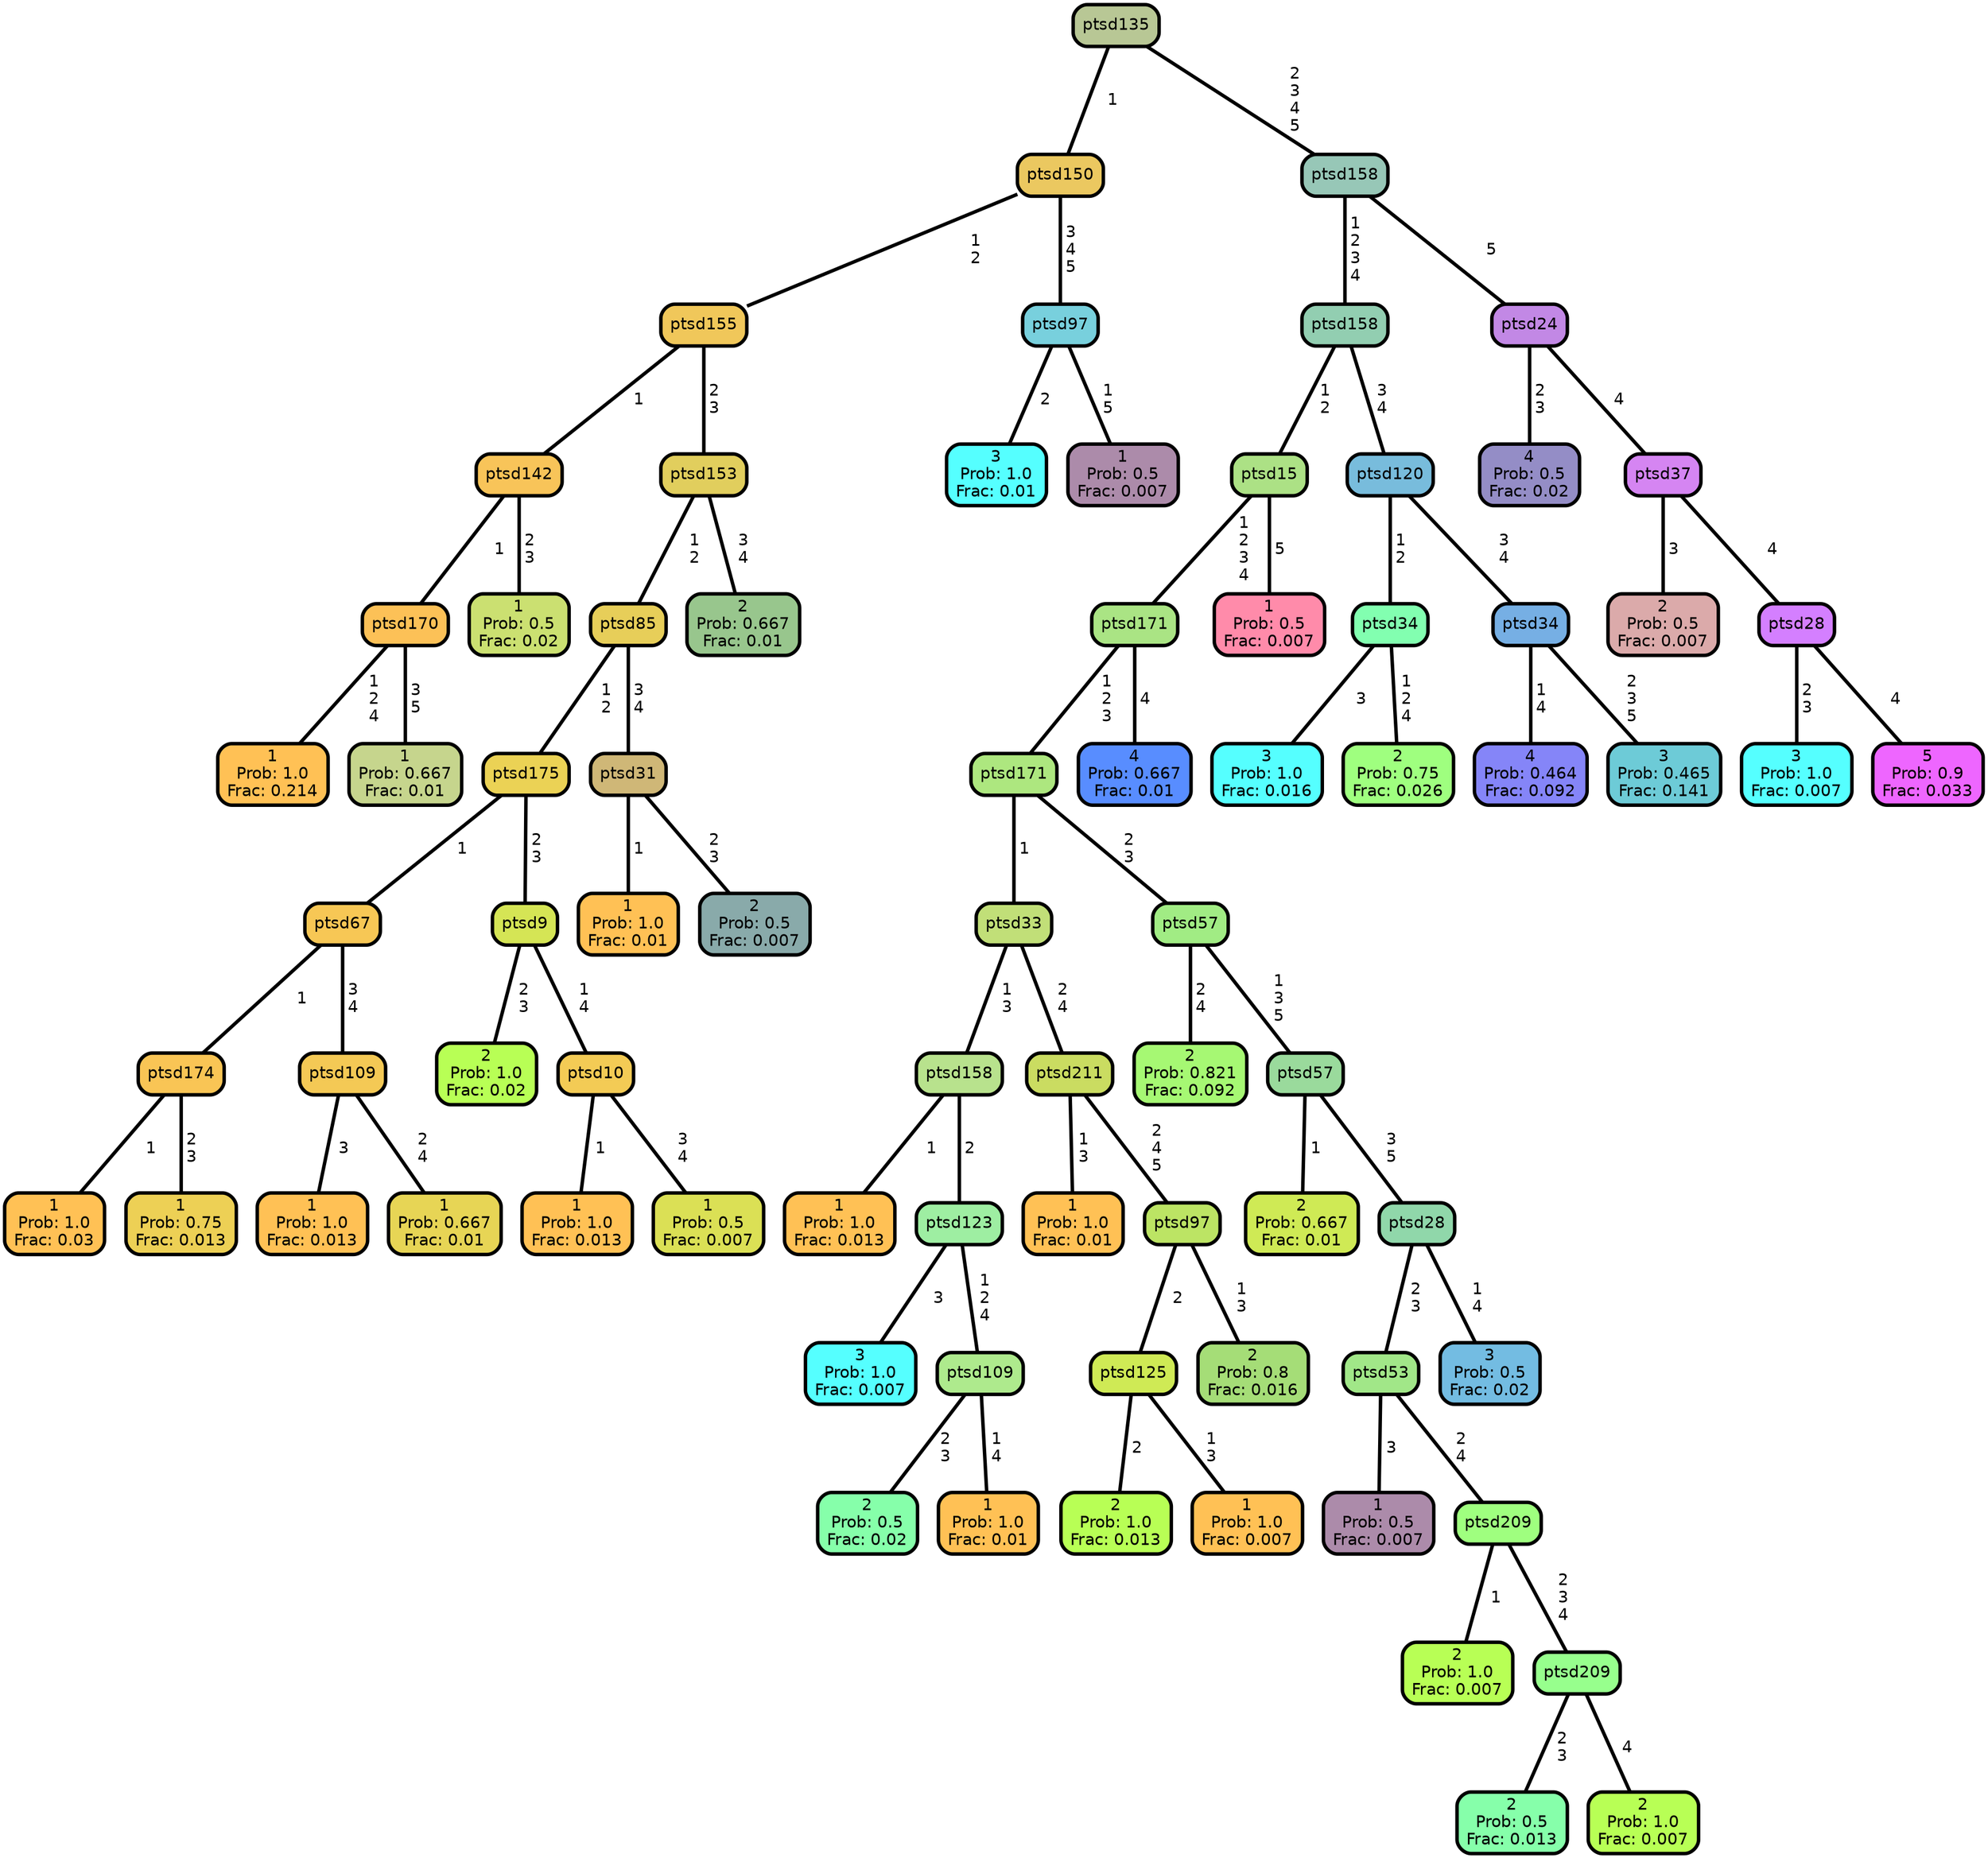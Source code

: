 graph Tree {
node [shape=box, style="filled, rounded",color="black",penwidth="3",fontcolor="black",                 fontname=helvetica] ;
graph [ranksep="0 equally", splines=straight,                 bgcolor=transparent, dpi=60] ;
edge [fontname=helvetica, color=black] ;
0 [label="1
Prob: 1.0
Frac: 0.214", fillcolor="#ffc155"] ;
1 [label="ptsd170",href=".//ptsd170.svg", fillcolor="#fcc157"] ;
2 [label="1
Prob: 0.667
Frac: 0.01", fillcolor="#c6d58d"] ;
3 [label="ptsd142",href=".//ptsd142.svg", fillcolor="#f8c459"] ;
4 [label="1
Prob: 0.5
Frac: 0.02", fillcolor="#cbe071"] ;
5 [label="ptsd155",href=".//ptsd155.svg", fillcolor="#f0c75a"] ;
6 [label="1
Prob: 1.0
Frac: 0.03", fillcolor="#ffc155"] ;
7 [label="ptsd174",href=".//ptsd174.svg", fillcolor="#f9c555"] ;
8 [label="1
Prob: 0.75
Frac: 0.013", fillcolor="#edd055"] ;
9 [label="ptsd67",href=".//ptsd67.svg", fillcolor="#f7c755"] ;
10 [label="1
Prob: 1.0
Frac: 0.013", fillcolor="#ffc155"] ;
11 [label="ptsd109",href=".//ptsd109.svg", fillcolor="#f4c955"] ;
12 [label="1
Prob: 0.667
Frac: 0.01", fillcolor="#e7d555"] ;
13 [label="ptsd175",href=".//ptsd175.svg", fillcolor="#ebd255"] ;
14 [label="2
Prob: 1.0
Frac: 0.02", fillcolor="#b8ff55"] ;
15 [label="ptsd9",href=".//ptsd9.svg", fillcolor="#d5e555"] ;
16 [label="1
Prob: 1.0
Frac: 0.013", fillcolor="#ffc155"] ;
17 [label="ptsd10",href=".//ptsd10.svg", fillcolor="#f3cb55"] ;
18 [label="1
Prob: 0.5
Frac: 0.007", fillcolor="#dbe055"] ;
19 [label="ptsd85",href=".//ptsd85.svg", fillcolor="#e7ce59"] ;
20 [label="1
Prob: 1.0
Frac: 0.01", fillcolor="#ffc155"] ;
21 [label="ptsd31",href=".//ptsd31.svg", fillcolor="#cfb777"] ;
22 [label="2
Prob: 0.5
Frac: 0.007", fillcolor="#89aaaa"] ;
23 [label="ptsd153",href=".//ptsd153.svg", fillcolor="#e1ce5d"] ;
24 [label="2
Prob: 0.667
Frac: 0.01", fillcolor="#98c68d"] ;
25 [label="ptsd150",href=".//ptsd150.svg", fillcolor="#ebc860"] ;
26 [label="3
Prob: 1.0
Frac: 0.01", fillcolor="#55ffff"] ;
27 [label="ptsd97",href=".//ptsd97.svg", fillcolor="#78d0dd"] ;
28 [label="1
Prob: 0.5
Frac: 0.007", fillcolor="#ac8baa"] ;
29 [label="ptsd135",href=".//ptsd135.svg", fillcolor="#b8c795"] ;
30 [label="1
Prob: 1.0
Frac: 0.013", fillcolor="#ffc155"] ;
31 [label="ptsd158",href=".//ptsd158.svg", fillcolor="#b8e28d"] ;
32 [label="3
Prob: 1.0
Frac: 0.007", fillcolor="#55ffff"] ;
33 [label="ptsd123",href=".//ptsd123.svg", fillcolor="#9eeea2"] ;
34 [label="2
Prob: 0.5
Frac: 0.02", fillcolor="#86ffaa"] ;
35 [label="ptsd109",href=".//ptsd109.svg", fillcolor="#aeea8d"] ;
36 [label="1
Prob: 1.0
Frac: 0.01", fillcolor="#ffc155"] ;
37 [label="ptsd33",href=".//ptsd33.svg", fillcolor="#c1df78"] ;
38 [label="1
Prob: 1.0
Frac: 0.01", fillcolor="#ffc155"] ;
39 [label="ptsd211",href=".//ptsd211.svg", fillcolor="#cadc61"] ;
40 [label="2
Prob: 1.0
Frac: 0.013", fillcolor="#b8ff55"] ;
41 [label="ptsd125",href=".//ptsd125.svg", fillcolor="#cfea55"] ;
42 [label="1
Prob: 1.0
Frac: 0.007", fillcolor="#ffc155"] ;
43 [label="ptsd97",href=".//ptsd97.svg", fillcolor="#bce464"] ;
44 [label="2
Prob: 0.8
Frac: 0.016", fillcolor="#a5dd77"] ;
45 [label="ptsd171",href=".//ptsd171.svg", fillcolor="#ade77f"] ;
46 [label="2
Prob: 0.821
Frac: 0.092", fillcolor="#a6f873"] ;
47 [label="ptsd57",href=".//ptsd57.svg", fillcolor="#a1ec84"] ;
48 [label="2
Prob: 0.667
Frac: 0.01", fillcolor="#cfea55"] ;
49 [label="ptsd57",href=".//ptsd57.svg", fillcolor="#9ada9c"] ;
50 [label="1
Prob: 0.5
Frac: 0.007", fillcolor="#ac8baa"] ;
51 [label="ptsd53",href=".//ptsd53.svg", fillcolor="#a1e788"] ;
52 [label="2
Prob: 1.0
Frac: 0.007", fillcolor="#b8ff55"] ;
53 [label="ptsd209",href=".//ptsd209.svg", fillcolor="#9fff7f"] ;
54 [label="2
Prob: 0.5
Frac: 0.013", fillcolor="#86ffaa"] ;
55 [label="ptsd209",href=".//ptsd209.svg", fillcolor="#97ff8d"] ;
56 [label="2
Prob: 1.0
Frac: 0.007", fillcolor="#b8ff55"] ;
57 [label="ptsd28",href=".//ptsd28.svg", fillcolor="#90d7aa"] ;
58 [label="3
Prob: 0.5
Frac: 0.02", fillcolor="#73bce2"] ;
59 [label="ptsd171",href=".//ptsd171.svg", fillcolor="#aae484"] ;
60 [label="4
Prob: 0.667
Frac: 0.01", fillcolor="#588dff"] ;
61 [label="ptsd15",href=".//ptsd15.svg", fillcolor="#ace185"] ;
62 [label="1
Prob: 0.5
Frac: 0.007", fillcolor="#ff8baa"] ;
63 [label="ptsd158",href=".//ptsd158.svg", fillcolor="#92ceb1"] ;
64 [label="3
Prob: 1.0
Frac: 0.016", fillcolor="#55ffff"] ;
65 [label="ptsd34",href=".//ptsd34.svg", fillcolor="#82ffb0"] ;
66 [label="2
Prob: 0.75
Frac: 0.026", fillcolor="#9fff7f"] ;
67 [label="ptsd120",href=".//ptsd120.svg", fillcolor="#78bcdc"] ;
68 [label="4
Prob: 0.464
Frac: 0.092", fillcolor="#8585f8"] ;
69 [label="ptsd34",href=".//ptsd34.svg", fillcolor="#76afe4"] ;
70 [label="3
Prob: 0.465
Frac: 0.141", fillcolor="#6dcbd7"] ;
71 [label="ptsd158",href=".//ptsd158.svg", fillcolor="#97c7b7"] ;
72 [label="4
Prob: 0.5
Frac: 0.02", fillcolor="#948dc6"] ;
73 [label="ptsd24",href=".//ptsd24.svg", fillcolor="#c288e5"] ;
74 [label="2
Prob: 0.5
Frac: 0.007", fillcolor="#dbaaaa"] ;
75 [label="ptsd37",href=".//ptsd37.svg", fillcolor="#d585f2"] ;
76 [label="3
Prob: 1.0
Frac: 0.007", fillcolor="#55ffff"] ;
77 [label="ptsd28",href=".//ptsd28.svg", fillcolor="#d47fff"] ;
78 [label="5
Prob: 0.9
Frac: 0.033", fillcolor="#ee66ff"] ;
1 -- 0 [label=" 1\n 2\n 4",penwidth=3] ;
1 -- 2 [label=" 3\n 5",penwidth=3] ;
3 -- 1 [label=" 1",penwidth=3] ;
3 -- 4 [label=" 2\n 3",penwidth=3] ;
5 -- 3 [label=" 1",penwidth=3] ;
5 -- 23 [label=" 2\n 3",penwidth=3] ;
7 -- 6 [label=" 1",penwidth=3] ;
7 -- 8 [label=" 2\n 3",penwidth=3] ;
9 -- 7 [label=" 1",penwidth=3] ;
9 -- 11 [label=" 3\n 4",penwidth=3] ;
11 -- 10 [label=" 3",penwidth=3] ;
11 -- 12 [label=" 2\n 4",penwidth=3] ;
13 -- 9 [label=" 1",penwidth=3] ;
13 -- 15 [label=" 2\n 3",penwidth=3] ;
15 -- 14 [label=" 2\n 3",penwidth=3] ;
15 -- 17 [label=" 1\n 4",penwidth=3] ;
17 -- 16 [label=" 1",penwidth=3] ;
17 -- 18 [label=" 3\n 4",penwidth=3] ;
19 -- 13 [label=" 1\n 2",penwidth=3] ;
19 -- 21 [label=" 3\n 4",penwidth=3] ;
21 -- 20 [label=" 1",penwidth=3] ;
21 -- 22 [label=" 2\n 3",penwidth=3] ;
23 -- 19 [label=" 1\n 2",penwidth=3] ;
23 -- 24 [label=" 3\n 4",penwidth=3] ;
25 -- 5 [label=" 1\n 2",penwidth=3] ;
25 -- 27 [label=" 3\n 4\n 5",penwidth=3] ;
27 -- 26 [label=" 2",penwidth=3] ;
27 -- 28 [label=" 1\n 5",penwidth=3] ;
29 -- 25 [label=" 1",penwidth=3] ;
29 -- 71 [label=" 2\n 3\n 4\n 5",penwidth=3] ;
31 -- 30 [label=" 1",penwidth=3] ;
31 -- 33 [label=" 2",penwidth=3] ;
33 -- 32 [label=" 3",penwidth=3] ;
33 -- 35 [label=" 1\n 2\n 4",penwidth=3] ;
35 -- 34 [label=" 2\n 3",penwidth=3] ;
35 -- 36 [label=" 1\n 4",penwidth=3] ;
37 -- 31 [label=" 1\n 3",penwidth=3] ;
37 -- 39 [label=" 2\n 4",penwidth=3] ;
39 -- 38 [label=" 1\n 3",penwidth=3] ;
39 -- 43 [label=" 2\n 4\n 5",penwidth=3] ;
41 -- 40 [label=" 2",penwidth=3] ;
41 -- 42 [label=" 1\n 3",penwidth=3] ;
43 -- 41 [label=" 2",penwidth=3] ;
43 -- 44 [label=" 1\n 3",penwidth=3] ;
45 -- 37 [label=" 1",penwidth=3] ;
45 -- 47 [label=" 2\n 3",penwidth=3] ;
47 -- 46 [label=" 2\n 4",penwidth=3] ;
47 -- 49 [label=" 1\n 3\n 5",penwidth=3] ;
49 -- 48 [label=" 1",penwidth=3] ;
49 -- 57 [label=" 3\n 5",penwidth=3] ;
51 -- 50 [label=" 3",penwidth=3] ;
51 -- 53 [label=" 2\n 4",penwidth=3] ;
53 -- 52 [label=" 1",penwidth=3] ;
53 -- 55 [label=" 2\n 3\n 4",penwidth=3] ;
55 -- 54 [label=" 2\n 3",penwidth=3] ;
55 -- 56 [label=" 4",penwidth=3] ;
57 -- 51 [label=" 2\n 3",penwidth=3] ;
57 -- 58 [label=" 1\n 4",penwidth=3] ;
59 -- 45 [label=" 1\n 2\n 3",penwidth=3] ;
59 -- 60 [label=" 4",penwidth=3] ;
61 -- 59 [label=" 1\n 2\n 3\n 4",penwidth=3] ;
61 -- 62 [label=" 5",penwidth=3] ;
63 -- 61 [label=" 1\n 2",penwidth=3] ;
63 -- 67 [label=" 3\n 4",penwidth=3] ;
65 -- 64 [label=" 3",penwidth=3] ;
65 -- 66 [label=" 1\n 2\n 4",penwidth=3] ;
67 -- 65 [label=" 1\n 2",penwidth=3] ;
67 -- 69 [label=" 3\n 4",penwidth=3] ;
69 -- 68 [label=" 1\n 4",penwidth=3] ;
69 -- 70 [label=" 2\n 3\n 5",penwidth=3] ;
71 -- 63 [label=" 1\n 2\n 3\n 4",penwidth=3] ;
71 -- 73 [label=" 5",penwidth=3] ;
73 -- 72 [label=" 2\n 3",penwidth=3] ;
73 -- 75 [label=" 4",penwidth=3] ;
75 -- 74 [label=" 3",penwidth=3] ;
75 -- 77 [label=" 4",penwidth=3] ;
77 -- 76 [label=" 2\n 3",penwidth=3] ;
77 -- 78 [label=" 4",penwidth=3] ;
{rank = same;}}